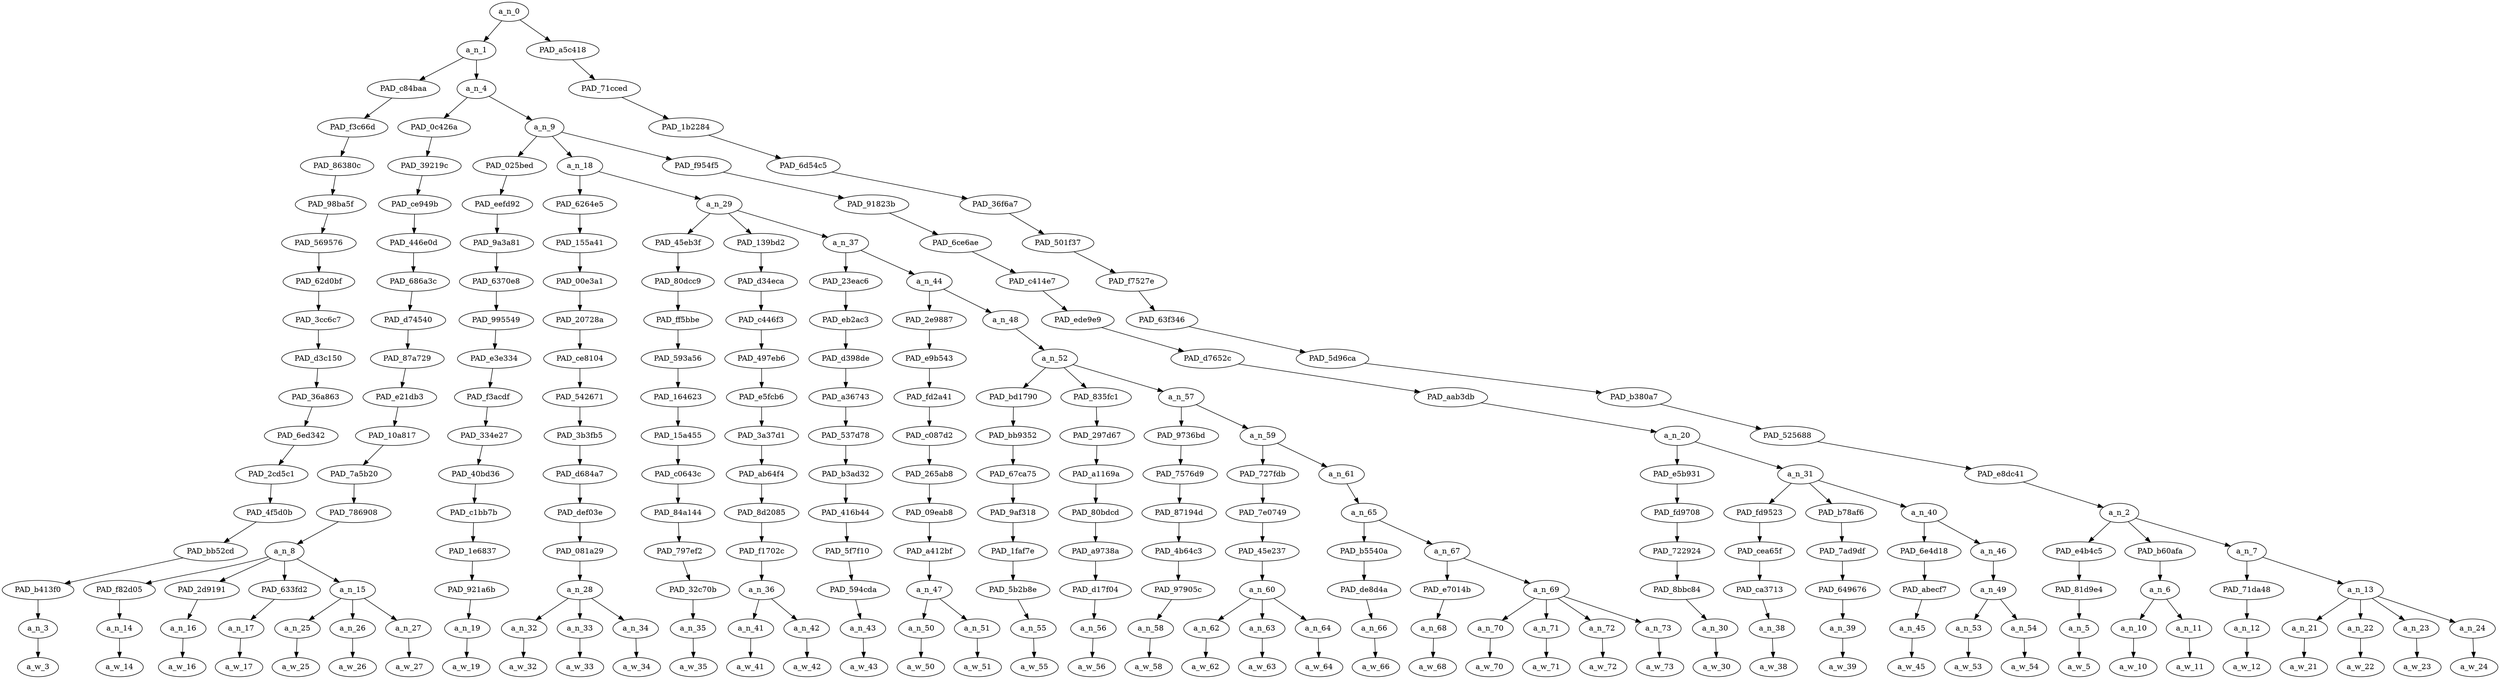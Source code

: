 strict digraph "" {
	a_n_0	[div_dir=1,
		index=0,
		level=17,
		pos="21.765787760416664,17!",
		text_span="[0, 1, 2, 3, 4, 5, 6, 7, 8, 9, 10, 11, 12, 13, 14, 15, 16, 17, 18, 19, 20, 21, 22, 23, 24, 25, 26, 27, 28, 29, 30, 31, 32, 33, 34, \
35, 36, 37, 38, 39, 40, 41, 42]",
		value=0.99999999];
	a_n_1	[div_dir=1,
		index=0,
		level=16,
		pos="6.614908854166667,16!",
		text_span="[0, 1, 2, 3, 4, 5, 6, 7, 8, 9, 10, 11, 12, 13, 14, 15, 16, 17, 18, 19, 20, 21, 22, 23, 24, 25, 26, 27, 28, 29, 30, 31, 32, 33, 34]",
		value=0.76365192];
	a_n_0 -> a_n_1;
	PAD_a5c418	[div_dir=1,
		index=1,
		level=16,
		pos="36.916666666666664,16!",
		text_span="[35, 36, 37, 38, 39, 40, 41, 42]",
		value=0.23630437];
	a_n_0 -> PAD_a5c418;
	PAD_c84baa	[div_dir=-1,
		index=0,
		level=15,
		pos="0.0,15!",
		text_span="[0]",
		value=0.01870967];
	a_n_1 -> PAD_c84baa;
	a_n_4	[div_dir=1,
		index=1,
		level=15,
		pos="13.229817708333334,15!",
		text_span="[1, 2, 3, 4, 5, 6, 7, 8, 9, 10, 11, 12, 13, 14, 15, 16, 17, 18, 19, 20, 21, 22, 23, 24, 25, 26, 27, 28, 29, 30, 31, 32, 33, 34]",
		value=0.74489936];
	a_n_1 -> a_n_4;
	PAD_f3c66d	[div_dir=-1,
		index=0,
		level=14,
		pos="0.0,14!",
		text_span="[0]",
		value=0.01870967];
	PAD_c84baa -> PAD_f3c66d;
	PAD_86380c	[div_dir=-1,
		index=0,
		level=13,
		pos="0.0,13!",
		text_span="[0]",
		value=0.01870967];
	PAD_f3c66d -> PAD_86380c;
	PAD_98ba5f	[div_dir=-1,
		index=0,
		level=12,
		pos="0.0,12!",
		text_span="[0]",
		value=0.01870967];
	PAD_86380c -> PAD_98ba5f;
	PAD_569576	[div_dir=-1,
		index=0,
		level=11,
		pos="0.0,11!",
		text_span="[0]",
		value=0.01870967];
	PAD_98ba5f -> PAD_569576;
	PAD_62d0bf	[div_dir=-1,
		index=0,
		level=10,
		pos="0.0,10!",
		text_span="[0]",
		value=0.01870967];
	PAD_569576 -> PAD_62d0bf;
	PAD_3cc6c7	[div_dir=-1,
		index=0,
		level=9,
		pos="0.0,9!",
		text_span="[0]",
		value=0.01870967];
	PAD_62d0bf -> PAD_3cc6c7;
	PAD_d3c150	[div_dir=-1,
		index=0,
		level=8,
		pos="0.0,8!",
		text_span="[0]",
		value=0.01870967];
	PAD_3cc6c7 -> PAD_d3c150;
	PAD_36a863	[div_dir=-1,
		index=0,
		level=7,
		pos="0.0,7!",
		text_span="[0]",
		value=0.01870967];
	PAD_d3c150 -> PAD_36a863;
	PAD_6ed342	[div_dir=-1,
		index=0,
		level=6,
		pos="0.0,6!",
		text_span="[0]",
		value=0.01870967];
	PAD_36a863 -> PAD_6ed342;
	PAD_2cd5c1	[div_dir=-1,
		index=0,
		level=5,
		pos="0.0,5!",
		text_span="[0]",
		value=0.01870967];
	PAD_6ed342 -> PAD_2cd5c1;
	PAD_4f5d0b	[div_dir=-1,
		index=0,
		level=4,
		pos="0.0,4!",
		text_span="[0]",
		value=0.01870967];
	PAD_2cd5c1 -> PAD_4f5d0b;
	PAD_bb52cd	[div_dir=-1,
		index=0,
		level=3,
		pos="0.0,3!",
		text_span="[0]",
		value=0.01870967];
	PAD_4f5d0b -> PAD_bb52cd;
	PAD_b413f0	[div_dir=-1,
		index=0,
		level=2,
		pos="0.0,2!",
		text_span="[0]",
		value=0.01870967];
	PAD_bb52cd -> PAD_b413f0;
	a_n_3	[div_dir=-1,
		index=0,
		level=1,
		pos="0.0,1!",
		text_span="[0]",
		value=0.01870967];
	PAD_b413f0 -> a_n_3;
	a_w_3	[div_dir=0,
		index=0,
		level=0,
		pos="0,0!",
		text_span="[0]",
		value=at];
	a_n_3 -> a_w_3;
	PAD_0c426a	[div_dir=1,
		index=1,
		level=14,
		pos="3.75,14!",
		text_span="[1, 2, 3, 4, 5, 6]",
		value=0.27453684];
	a_n_4 -> PAD_0c426a;
	a_n_9	[div_dir=1,
		index=2,
		level=14,
		pos="22.709635416666668,14!",
		text_span="[7, 8, 9, 10, 11, 12, 13, 14, 15, 16, 17, 18, 19, 20, 21, 22, 23, 24, 25, 26, 27, 28, 29, 30, 31, 32, 33, 34]",
		value=0.47029994];
	a_n_4 -> a_n_9;
	PAD_39219c	[div_dir=1,
		index=1,
		level=13,
		pos="3.75,13!",
		text_span="[1, 2, 3, 4, 5, 6]",
		value=0.27453684];
	PAD_0c426a -> PAD_39219c;
	PAD_ce949b	[div_dir=1,
		index=1,
		level=12,
		pos="3.75,12!",
		text_span="[1, 2, 3, 4, 5, 6]",
		value=0.27453684];
	PAD_39219c -> PAD_ce949b;
	PAD_446e0d	[div_dir=1,
		index=1,
		level=11,
		pos="3.75,11!",
		text_span="[1, 2, 3, 4, 5, 6]",
		value=0.27453684];
	PAD_ce949b -> PAD_446e0d;
	PAD_686a3c	[div_dir=1,
		index=1,
		level=10,
		pos="3.75,10!",
		text_span="[1, 2, 3, 4, 5, 6]",
		value=0.27453684];
	PAD_446e0d -> PAD_686a3c;
	PAD_d74540	[div_dir=1,
		index=1,
		level=9,
		pos="3.75,9!",
		text_span="[1, 2, 3, 4, 5, 6]",
		value=0.27453684];
	PAD_686a3c -> PAD_d74540;
	PAD_87a729	[div_dir=1,
		index=1,
		level=8,
		pos="3.75,8!",
		text_span="[1, 2, 3, 4, 5, 6]",
		value=0.27453684];
	PAD_d74540 -> PAD_87a729;
	PAD_e21db3	[div_dir=1,
		index=1,
		level=7,
		pos="3.75,7!",
		text_span="[1, 2, 3, 4, 5, 6]",
		value=0.27453684];
	PAD_87a729 -> PAD_e21db3;
	PAD_10a817	[div_dir=1,
		index=1,
		level=6,
		pos="3.75,6!",
		text_span="[1, 2, 3, 4, 5, 6]",
		value=0.27453684];
	PAD_e21db3 -> PAD_10a817;
	PAD_7a5b20	[div_dir=1,
		index=1,
		level=5,
		pos="3.75,5!",
		text_span="[1, 2, 3, 4, 5, 6]",
		value=0.27453684];
	PAD_10a817 -> PAD_7a5b20;
	PAD_786908	[div_dir=1,
		index=1,
		level=4,
		pos="3.75,4!",
		text_span="[1, 2, 3, 4, 5, 6]",
		value=0.27453684];
	PAD_7a5b20 -> PAD_786908;
	a_n_8	[div_dir=1,
		index=1,
		level=3,
		pos="3.75,3!",
		text_span="[1, 2, 3, 4, 5, 6]",
		value=0.27453684];
	PAD_786908 -> a_n_8;
	PAD_f82d05	[div_dir=-1,
		index=1,
		level=2,
		pos="1.0,2!",
		text_span="[1]",
		value=0.01477823];
	a_n_8 -> PAD_f82d05;
	PAD_2d9191	[div_dir=-1,
		index=3,
		level=2,
		pos="5.0,2!",
		text_span="[5]",
		value=0.06583911];
	a_n_8 -> PAD_2d9191;
	PAD_633fd2	[div_dir=1,
		index=4,
		level=2,
		pos="6.0,2!",
		text_span="[6]",
		value=0.02057790];
	a_n_8 -> PAD_633fd2;
	a_n_15	[div_dir=1,
		index=2,
		level=2,
		pos="3.0,2!",
		text_span="[2, 3, 4]",
		value=0.17331948];
	a_n_8 -> a_n_15;
	a_n_14	[div_dir=-1,
		index=1,
		level=1,
		pos="1.0,1!",
		text_span="[1]",
		value=0.01477823];
	PAD_f82d05 -> a_n_14;
	a_w_14	[div_dir=0,
		index=1,
		level=0,
		pos="1,0!",
		text_span="[1]",
		value=the];
	a_n_14 -> a_w_14;
	a_n_16	[div_dir=-1,
		index=5,
		level=1,
		pos="5.0,1!",
		text_span="[5]",
		value=0.06583911];
	PAD_2d9191 -> a_n_16;
	a_w_16	[div_dir=0,
		index=5,
		level=0,
		pos="5,0!",
		text_span="[5]",
		value=ubonn];
	a_n_16 -> a_w_16;
	a_n_17	[div_dir=1,
		index=6,
		level=1,
		pos="6.0,1!",
		text_span="[6]",
		value=0.02057790];
	PAD_633fd2 -> a_n_17;
	a_w_17	[div_dir=0,
		index=6,
		level=0,
		pos="6,0!",
		text_span="[6]",
		value=conference];
	a_n_17 -> a_w_17;
	a_n_25	[div_dir=1,
		index=2,
		level=1,
		pos="2.0,1!",
		text_span="[2]",
		value=0.06790457];
	a_n_15 -> a_n_25;
	a_n_26	[div_dir=1,
		index=3,
		level=1,
		pos="3.0,1!",
		text_span="[3]",
		value=0.03634774];
	a_n_15 -> a_n_26;
	a_n_27	[div_dir=1,
		index=4,
		level=1,
		pos="4.0,1!",
		text_span="[4]",
		value=0.06899984];
	a_n_15 -> a_n_27;
	a_w_25	[div_dir=0,
		index=2,
		level=0,
		pos="2,0!",
		text_span="[2]",
		value=geschlecht];
	a_n_25 -> a_w_25;
	a_w_26	[div_dir=0,
		index=3,
		level=0,
		pos="3,0!",
		text_span="[3]",
		value=macht];
	a_n_26 -> a_w_26;
	a_w_27	[div_dir=0,
		index=4,
		level=0,
		pos="4,0!",
		text_span="[4]",
		value=herrschaft];
	a_n_27 -> a_w_27;
	PAD_025bed	[div_dir=1,
		index=3,
		level=13,
		pos="28.0,13!",
		text_span="[28]",
		value=0.01173945];
	a_n_9 -> PAD_025bed;
	a_n_18	[div_dir=1,
		index=2,
		level=13,
		pos="10.00390625,13!",
		text_span="[7, 8, 9, 10, 11, 12, 13, 14, 15, 16, 17, 18, 19, 20, 21, 22, 23, 24, 25, 26, 27]",
		value=0.35749022];
	a_n_9 -> a_n_18;
	PAD_f954f5	[div_dir=1,
		index=4,
		level=13,
		pos="30.125,13!",
		text_span="[29, 30, 31, 32, 33, 34]",
		value=0.10100965];
	a_n_9 -> PAD_f954f5;
	PAD_eefd92	[div_dir=1,
		index=4,
		level=12,
		pos="28.0,12!",
		text_span="[28]",
		value=0.01173945];
	PAD_025bed -> PAD_eefd92;
	PAD_9a3a81	[div_dir=1,
		index=6,
		level=11,
		pos="28.0,11!",
		text_span="[28]",
		value=0.01173945];
	PAD_eefd92 -> PAD_9a3a81;
	PAD_6370e8	[div_dir=1,
		index=7,
		level=10,
		pos="28.0,10!",
		text_span="[28]",
		value=0.01173945];
	PAD_9a3a81 -> PAD_6370e8;
	PAD_995549	[div_dir=1,
		index=8,
		level=9,
		pos="28.0,9!",
		text_span="[28]",
		value=0.01173945];
	PAD_6370e8 -> PAD_995549;
	PAD_e3e334	[div_dir=1,
		index=8,
		level=8,
		pos="28.0,8!",
		text_span="[28]",
		value=0.01173945];
	PAD_995549 -> PAD_e3e334;
	PAD_f3acdf	[div_dir=1,
		index=10,
		level=7,
		pos="28.0,7!",
		text_span="[28]",
		value=0.01173945];
	PAD_e3e334 -> PAD_f3acdf;
	PAD_334e27	[div_dir=1,
		index=11,
		level=6,
		pos="28.0,6!",
		text_span="[28]",
		value=0.01173945];
	PAD_f3acdf -> PAD_334e27;
	PAD_40bd36	[div_dir=1,
		index=12,
		level=5,
		pos="28.0,5!",
		text_span="[28]",
		value=0.01173945];
	PAD_334e27 -> PAD_40bd36;
	PAD_c1bb7b	[div_dir=1,
		index=12,
		level=4,
		pos="28.0,4!",
		text_span="[28]",
		value=0.01173945];
	PAD_40bd36 -> PAD_c1bb7b;
	PAD_1e6837	[div_dir=1,
		index=13,
		level=3,
		pos="28.0,3!",
		text_span="[28]",
		value=0.01173945];
	PAD_c1bb7b -> PAD_1e6837;
	PAD_921a6b	[div_dir=1,
		index=17,
		level=2,
		pos="28.0,2!",
		text_span="[28]",
		value=0.01173945];
	PAD_1e6837 -> PAD_921a6b;
	a_n_19	[div_dir=1,
		index=28,
		level=1,
		pos="28.0,1!",
		text_span="[28]",
		value=0.01173945];
	PAD_921a6b -> a_n_19;
	a_w_19	[div_dir=0,
		index=28,
		level=0,
		pos="28,0!",
		text_span="[28]",
		value=and];
	a_n_19 -> a_w_19;
	PAD_6264e5	[div_dir=1,
		index=2,
		level=12,
		pos="8.0,12!",
		text_span="[7, 8, 9]",
		value=0.06698711];
	a_n_18 -> PAD_6264e5;
	a_n_29	[div_dir=1,
		index=3,
		level=12,
		pos="12.0078125,12!",
		text_span="[10, 11, 12, 13, 14, 15, 16, 17, 18, 19, 20, 21, 22, 23, 24, 25, 26, 27]",
		value=0.29046990];
	a_n_18 -> a_n_29;
	PAD_155a41	[div_dir=1,
		index=2,
		level=11,
		pos="8.0,11!",
		text_span="[7, 8, 9]",
		value=0.06698711];
	PAD_6264e5 -> PAD_155a41;
	PAD_00e3a1	[div_dir=1,
		index=2,
		level=10,
		pos="8.0,10!",
		text_span="[7, 8, 9]",
		value=0.06698711];
	PAD_155a41 -> PAD_00e3a1;
	PAD_20728a	[div_dir=1,
		index=2,
		level=9,
		pos="8.0,9!",
		text_span="[7, 8, 9]",
		value=0.06698711];
	PAD_00e3a1 -> PAD_20728a;
	PAD_ce8104	[div_dir=1,
		index=2,
		level=8,
		pos="8.0,8!",
		text_span="[7, 8, 9]",
		value=0.06698711];
	PAD_20728a -> PAD_ce8104;
	PAD_542671	[div_dir=1,
		index=2,
		level=7,
		pos="8.0,7!",
		text_span="[7, 8, 9]",
		value=0.06698711];
	PAD_ce8104 -> PAD_542671;
	PAD_3b3fb5	[div_dir=1,
		index=2,
		level=6,
		pos="8.0,6!",
		text_span="[7, 8, 9]",
		value=0.06698711];
	PAD_542671 -> PAD_3b3fb5;
	PAD_d684a7	[div_dir=1,
		index=2,
		level=5,
		pos="8.0,5!",
		text_span="[7, 8, 9]",
		value=0.06698711];
	PAD_3b3fb5 -> PAD_d684a7;
	PAD_def03e	[div_dir=1,
		index=2,
		level=4,
		pos="8.0,4!",
		text_span="[7, 8, 9]",
		value=0.06698711];
	PAD_d684a7 -> PAD_def03e;
	PAD_081a29	[div_dir=1,
		index=2,
		level=3,
		pos="8.0,3!",
		text_span="[7, 8, 9]",
		value=0.06698711];
	PAD_def03e -> PAD_081a29;
	a_n_28	[div_dir=1,
		index=5,
		level=2,
		pos="8.0,2!",
		text_span="[7, 8, 9]",
		value=0.06698711];
	PAD_081a29 -> a_n_28;
	a_n_32	[div_dir=-1,
		index=7,
		level=1,
		pos="7.0,1!",
		text_span="[7]",
		value=0.01722317];
	a_n_28 -> a_n_32;
	a_n_33	[div_dir=1,
		index=8,
		level=1,
		pos="8.0,1!",
		text_span="[8]",
		value=0.01355174];
	a_n_28 -> a_n_33;
	a_n_34	[div_dir=1,
		index=9,
		level=1,
		pos="9.0,1!",
		text_span="[9]",
		value=0.03617126];
	a_n_28 -> a_n_34;
	a_w_32	[div_dir=0,
		index=7,
		level=0,
		pos="7,0!",
		text_span="[7]",
		value=prof];
	a_n_32 -> a_w_32;
	a_w_33	[div_dir=0,
		index=8,
		level=0,
		pos="8,0!",
		text_span="[8]",
		value=anne];
	a_n_33 -> a_w_33;
	a_w_34	[div_dir=0,
		index=9,
		level=0,
		pos="9,0!",
		text_span="[9]",
		value=foerster];
	a_n_34 -> a_w_34;
	PAD_45eb3f	[div_dir=1,
		index=3,
		level=11,
		pos="10.0,11!",
		text_span="[10]",
		value=0.01200178];
	a_n_29 -> PAD_45eb3f;
	PAD_139bd2	[div_dir=-1,
		index=4,
		level=11,
		pos="11.5,11!",
		text_span="[11, 12]",
		value=0.02649724];
	a_n_29 -> PAD_139bd2;
	a_n_37	[div_dir=1,
		index=5,
		level=11,
		pos="14.5234375,11!",
		text_span="[13, 14, 15, 16, 17, 18, 19, 20, 21, 22, 23, 24, 25, 26, 27]",
		value=0.25195551];
	a_n_29 -> a_n_37;
	PAD_80dcc9	[div_dir=1,
		index=3,
		level=10,
		pos="10.0,10!",
		text_span="[10]",
		value=0.01200178];
	PAD_45eb3f -> PAD_80dcc9;
	PAD_ff5bbe	[div_dir=1,
		index=3,
		level=9,
		pos="10.0,9!",
		text_span="[10]",
		value=0.01200178];
	PAD_80dcc9 -> PAD_ff5bbe;
	PAD_593a56	[div_dir=1,
		index=3,
		level=8,
		pos="10.0,8!",
		text_span="[10]",
		value=0.01200178];
	PAD_ff5bbe -> PAD_593a56;
	PAD_164623	[div_dir=1,
		index=3,
		level=7,
		pos="10.0,7!",
		text_span="[10]",
		value=0.01200178];
	PAD_593a56 -> PAD_164623;
	PAD_15a455	[div_dir=1,
		index=3,
		level=6,
		pos="10.0,6!",
		text_span="[10]",
		value=0.01200178];
	PAD_164623 -> PAD_15a455;
	PAD_c0643c	[div_dir=1,
		index=3,
		level=5,
		pos="10.0,5!",
		text_span="[10]",
		value=0.01200178];
	PAD_15a455 -> PAD_c0643c;
	PAD_84a144	[div_dir=1,
		index=3,
		level=4,
		pos="10.0,4!",
		text_span="[10]",
		value=0.01200178];
	PAD_c0643c -> PAD_84a144;
	PAD_797ef2	[div_dir=1,
		index=3,
		level=3,
		pos="10.0,3!",
		text_span="[10]",
		value=0.01200178];
	PAD_84a144 -> PAD_797ef2;
	PAD_32c70b	[div_dir=1,
		index=6,
		level=2,
		pos="10.0,2!",
		text_span="[10]",
		value=0.01200178];
	PAD_797ef2 -> PAD_32c70b;
	a_n_35	[div_dir=1,
		index=10,
		level=1,
		pos="10.0,1!",
		text_span="[10]",
		value=0.01200178];
	PAD_32c70b -> a_n_35;
	a_w_35	[div_dir=0,
		index=10,
		level=0,
		pos="10,0!",
		text_span="[10]",
		value=gave];
	a_n_35 -> a_w_35;
	PAD_d34eca	[div_dir=-1,
		index=4,
		level=10,
		pos="11.5,10!",
		text_span="[11, 12]",
		value=0.02649724];
	PAD_139bd2 -> PAD_d34eca;
	PAD_c446f3	[div_dir=-1,
		index=4,
		level=9,
		pos="11.5,9!",
		text_span="[11, 12]",
		value=0.02649724];
	PAD_d34eca -> PAD_c446f3;
	PAD_497eb6	[div_dir=-1,
		index=4,
		level=8,
		pos="11.5,8!",
		text_span="[11, 12]",
		value=0.02649724];
	PAD_c446f3 -> PAD_497eb6;
	PAD_e5fcb6	[div_dir=-1,
		index=4,
		level=7,
		pos="11.5,7!",
		text_span="[11, 12]",
		value=0.02649724];
	PAD_497eb6 -> PAD_e5fcb6;
	PAD_3a37d1	[div_dir=-1,
		index=4,
		level=6,
		pos="11.5,6!",
		text_span="[11, 12]",
		value=0.02649724];
	PAD_e5fcb6 -> PAD_3a37d1;
	PAD_ab64f4	[div_dir=-1,
		index=4,
		level=5,
		pos="11.5,5!",
		text_span="[11, 12]",
		value=0.02649724];
	PAD_3a37d1 -> PAD_ab64f4;
	PAD_8d2085	[div_dir=-1,
		index=4,
		level=4,
		pos="11.5,4!",
		text_span="[11, 12]",
		value=0.02649724];
	PAD_ab64f4 -> PAD_8d2085;
	PAD_f1702c	[div_dir=-1,
		index=4,
		level=3,
		pos="11.5,3!",
		text_span="[11, 12]",
		value=0.02649724];
	PAD_8d2085 -> PAD_f1702c;
	a_n_36	[div_dir=-1,
		index=7,
		level=2,
		pos="11.5,2!",
		text_span="[11, 12]",
		value=0.02649724];
	PAD_f1702c -> a_n_36;
	a_n_41	[div_dir=-1,
		index=11,
		level=1,
		pos="11.0,1!",
		text_span="[11]",
		value=0.01096073];
	a_n_36 -> a_n_41;
	a_n_42	[div_dir=-1,
		index=12,
		level=1,
		pos="12.0,1!",
		text_span="[12]",
		value=0.01548767];
	a_n_36 -> a_n_42;
	a_w_41	[div_dir=0,
		index=11,
		level=0,
		pos="11,0!",
		text_span="[11]",
		value=a];
	a_n_41 -> a_w_41;
	a_w_42	[div_dir=0,
		index=12,
		level=0,
		pos="12,0!",
		text_span="[12]",
		value=paper];
	a_n_42 -> a_w_42;
	PAD_23eac6	[div_dir=-1,
		index=5,
		level=10,
		pos="13.0,10!",
		text_span="[13]",
		value=0.01735624];
	a_n_37 -> PAD_23eac6;
	a_n_44	[div_dir=1,
		index=6,
		level=10,
		pos="16.046875,10!",
		text_span="[14, 15, 16, 17, 18, 19, 20, 21, 22, 23, 24, 25, 26, 27]",
		value=0.23457969];
	a_n_37 -> a_n_44;
	PAD_eb2ac3	[div_dir=-1,
		index=5,
		level=9,
		pos="13.0,9!",
		text_span="[13]",
		value=0.01735624];
	PAD_23eac6 -> PAD_eb2ac3;
	PAD_d398de	[div_dir=-1,
		index=5,
		level=8,
		pos="13.0,8!",
		text_span="[13]",
		value=0.01735624];
	PAD_eb2ac3 -> PAD_d398de;
	PAD_a36743	[div_dir=-1,
		index=5,
		level=7,
		pos="13.0,7!",
		text_span="[13]",
		value=0.01735624];
	PAD_d398de -> PAD_a36743;
	PAD_537d78	[div_dir=-1,
		index=5,
		level=6,
		pos="13.0,6!",
		text_span="[13]",
		value=0.01735624];
	PAD_a36743 -> PAD_537d78;
	PAD_b3ad32	[div_dir=-1,
		index=5,
		level=5,
		pos="13.0,5!",
		text_span="[13]",
		value=0.01735624];
	PAD_537d78 -> PAD_b3ad32;
	PAD_416b44	[div_dir=-1,
		index=5,
		level=4,
		pos="13.0,4!",
		text_span="[13]",
		value=0.01735624];
	PAD_b3ad32 -> PAD_416b44;
	PAD_5f7f10	[div_dir=-1,
		index=5,
		level=3,
		pos="13.0,3!",
		text_span="[13]",
		value=0.01735624];
	PAD_416b44 -> PAD_5f7f10;
	PAD_594cda	[div_dir=-1,
		index=8,
		level=2,
		pos="13.0,2!",
		text_span="[13]",
		value=0.01735624];
	PAD_5f7f10 -> PAD_594cda;
	a_n_43	[div_dir=-1,
		index=13,
		level=1,
		pos="13.0,1!",
		text_span="[13]",
		value=0.01735624];
	PAD_594cda -> a_n_43;
	a_w_43	[div_dir=0,
		index=13,
		level=0,
		pos="13,0!",
		text_span="[13]",
		value=on];
	a_n_43 -> a_w_43;
	PAD_2e9887	[div_dir=1,
		index=6,
		level=9,
		pos="14.5,9!",
		text_span="[14, 15]",
		value=0.06044010];
	a_n_44 -> PAD_2e9887;
	a_n_48	[div_dir=1,
		index=7,
		level=9,
		pos="17.59375,9!",
		text_span="[16, 17, 18, 19, 20, 21, 22, 23, 24, 25, 26, 27]",
		value=0.17407279];
	a_n_44 -> a_n_48;
	PAD_e9b543	[div_dir=1,
		index=6,
		level=8,
		pos="14.5,8!",
		text_span="[14, 15]",
		value=0.06044010];
	PAD_2e9887 -> PAD_e9b543;
	PAD_fd2a41	[div_dir=1,
		index=6,
		level=7,
		pos="14.5,7!",
		text_span="[14, 15]",
		value=0.06044010];
	PAD_e9b543 -> PAD_fd2a41;
	PAD_c087d2	[div_dir=1,
		index=6,
		level=6,
		pos="14.5,6!",
		text_span="[14, 15]",
		value=0.06044010];
	PAD_fd2a41 -> PAD_c087d2;
	PAD_265ab8	[div_dir=1,
		index=6,
		level=5,
		pos="14.5,5!",
		text_span="[14, 15]",
		value=0.06044010];
	PAD_c087d2 -> PAD_265ab8;
	PAD_09eab8	[div_dir=1,
		index=6,
		level=4,
		pos="14.5,4!",
		text_span="[14, 15]",
		value=0.06044010];
	PAD_265ab8 -> PAD_09eab8;
	PAD_a412bf	[div_dir=1,
		index=6,
		level=3,
		pos="14.5,3!",
		text_span="[14, 15]",
		value=0.06044010];
	PAD_09eab8 -> PAD_a412bf;
	a_n_47	[div_dir=1,
		index=9,
		level=2,
		pos="14.5,2!",
		text_span="[14, 15]",
		value=0.06044010];
	PAD_a412bf -> a_n_47;
	a_n_50	[div_dir=1,
		index=14,
		level=1,
		pos="14.0,1!",
		text_span="[14]",
		value=0.02772444];
	a_n_47 -> a_n_50;
	a_n_51	[div_dir=1,
		index=15,
		level=1,
		pos="15.0,1!",
		text_span="[15]",
		value=0.03258771];
	a_n_47 -> a_n_51;
	a_w_50	[div_dir=0,
		index=14,
		level=0,
		pos="14,0!",
		text_span="[14]",
		value=ruling];
	a_n_50 -> a_w_50;
	a_w_51	[div_dir=0,
		index=15,
		level=0,
		pos="15,0!",
		text_span="[15]",
		value=women];
	a_n_51 -> a_w_51;
	a_n_52	[div_dir=1,
		index=7,
		level=8,
		pos="17.59375,8!",
		text_span="[16, 17, 18, 19, 20, 21, 22, 23, 24, 25, 26, 27]",
		value=0.17405287];
	a_n_48 -> a_n_52;
	PAD_bd1790	[div_dir=1,
		index=7,
		level=7,
		pos="16.0,7!",
		text_span="[16]",
		value=0.01374679];
	a_n_52 -> PAD_bd1790;
	PAD_835fc1	[div_dir=-1,
		index=8,
		level=7,
		pos="17.0,7!",
		text_span="[17]",
		value=0.01078851];
	a_n_52 -> PAD_835fc1;
	a_n_57	[div_dir=1,
		index=9,
		level=7,
		pos="19.78125,7!",
		text_span="[18, 19, 20, 21, 22, 23, 24, 25, 26, 27]",
		value=0.14949764];
	a_n_52 -> a_n_57;
	PAD_bb9352	[div_dir=1,
		index=7,
		level=6,
		pos="16.0,6!",
		text_span="[16]",
		value=0.01374679];
	PAD_bd1790 -> PAD_bb9352;
	PAD_67ca75	[div_dir=1,
		index=7,
		level=5,
		pos="16.0,5!",
		text_span="[16]",
		value=0.01374679];
	PAD_bb9352 -> PAD_67ca75;
	PAD_9af318	[div_dir=1,
		index=7,
		level=4,
		pos="16.0,4!",
		text_span="[16]",
		value=0.01374679];
	PAD_67ca75 -> PAD_9af318;
	PAD_1faf7e	[div_dir=1,
		index=7,
		level=3,
		pos="16.0,3!",
		text_span="[16]",
		value=0.01374679];
	PAD_9af318 -> PAD_1faf7e;
	PAD_5b2b8e	[div_dir=1,
		index=10,
		level=2,
		pos="16.0,2!",
		text_span="[16]",
		value=0.01374679];
	PAD_1faf7e -> PAD_5b2b8e;
	a_n_55	[div_dir=1,
		index=16,
		level=1,
		pos="16.0,1!",
		text_span="[16]",
		value=0.01374679];
	PAD_5b2b8e -> a_n_55;
	a_w_55	[div_dir=0,
		index=16,
		level=0,
		pos="16,0!",
		text_span="[16]",
		value=she];
	a_n_55 -> a_w_55;
	PAD_297d67	[div_dir=-1,
		index=8,
		level=6,
		pos="17.0,6!",
		text_span="[17]",
		value=0.01078851];
	PAD_835fc1 -> PAD_297d67;
	PAD_a1169a	[div_dir=-1,
		index=8,
		level=5,
		pos="17.0,5!",
		text_span="[17]",
		value=0.01078851];
	PAD_297d67 -> PAD_a1169a;
	PAD_80bdcd	[div_dir=-1,
		index=8,
		level=4,
		pos="17.0,4!",
		text_span="[17]",
		value=0.01078851];
	PAD_a1169a -> PAD_80bdcd;
	PAD_a9738a	[div_dir=-1,
		index=8,
		level=3,
		pos="17.0,3!",
		text_span="[17]",
		value=0.01078851];
	PAD_80bdcd -> PAD_a9738a;
	PAD_d17f04	[div_dir=-1,
		index=11,
		level=2,
		pos="17.0,2!",
		text_span="[17]",
		value=0.01078851];
	PAD_a9738a -> PAD_d17f04;
	a_n_56	[div_dir=-1,
		index=17,
		level=1,
		pos="17.0,1!",
		text_span="[17]",
		value=0.01078851];
	PAD_d17f04 -> a_n_56;
	a_w_56	[div_dir=0,
		index=17,
		level=0,
		pos="17,0!",
		text_span="[17]",
		value=just];
	a_n_56 -> a_w_56;
	PAD_9736bd	[div_dir=1,
		index=9,
		level=6,
		pos="18.0,6!",
		text_span="[18]",
		value=0.01030429];
	a_n_57 -> PAD_9736bd;
	a_n_59	[div_dir=1,
		index=10,
		level=6,
		pos="21.5625,6!",
		text_span="[19, 20, 21, 22, 23, 24, 25, 26, 27]",
		value=0.13917402];
	a_n_57 -> a_n_59;
	PAD_7576d9	[div_dir=1,
		index=9,
		level=5,
		pos="18.0,5!",
		text_span="[18]",
		value=0.01030429];
	PAD_9736bd -> PAD_7576d9;
	PAD_87194d	[div_dir=1,
		index=9,
		level=4,
		pos="18.0,4!",
		text_span="[18]",
		value=0.01030429];
	PAD_7576d9 -> PAD_87194d;
	PAD_4b64c3	[div_dir=1,
		index=9,
		level=3,
		pos="18.0,3!",
		text_span="[18]",
		value=0.01030429];
	PAD_87194d -> PAD_4b64c3;
	PAD_97905c	[div_dir=1,
		index=12,
		level=2,
		pos="18.0,2!",
		text_span="[18]",
		value=0.01030429];
	PAD_4b64c3 -> PAD_97905c;
	a_n_58	[div_dir=1,
		index=18,
		level=1,
		pos="18.0,1!",
		text_span="[18]",
		value=0.01030429];
	PAD_97905c -> a_n_58;
	a_w_58	[div_dir=0,
		index=18,
		level=0,
		pos="18,0!",
		text_span="[18]",
		value=made];
	a_n_58 -> a_w_58;
	PAD_727fdb	[div_dir=-1,
		index=10,
		level=5,
		pos="20.0,5!",
		text_span="[19, 20, 21]",
		value=0.03483602];
	a_n_59 -> PAD_727fdb;
	a_n_61	[div_dir=1,
		index=11,
		level=5,
		pos="23.125,5!",
		text_span="[22, 23, 24, 25, 26, 27]",
		value=0.10432910];
	a_n_59 -> a_n_61;
	PAD_7e0749	[div_dir=-1,
		index=10,
		level=4,
		pos="20.0,4!",
		text_span="[19, 20, 21]",
		value=0.03483602];
	PAD_727fdb -> PAD_7e0749;
	PAD_45e237	[div_dir=-1,
		index=10,
		level=3,
		pos="20.0,3!",
		text_span="[19, 20, 21]",
		value=0.03483602];
	PAD_7e0749 -> PAD_45e237;
	a_n_60	[div_dir=-1,
		index=13,
		level=2,
		pos="20.0,2!",
		text_span="[19, 20, 21]",
		value=0.03483602];
	PAD_45e237 -> a_n_60;
	a_n_62	[div_dir=-1,
		index=19,
		level=1,
		pos="19.0,1!",
		text_span="[19]",
		value=0.00917422];
	a_n_60 -> a_n_62;
	a_n_63	[div_dir=1,
		index=20,
		level=1,
		pos="20.0,1!",
		text_span="[20]",
		value=0.01257105];
	a_n_60 -> a_n_63;
	a_n_64	[div_dir=-1,
		index=21,
		level=1,
		pos="21.0,1!",
		text_span="[21]",
		value=0.01306762];
	a_n_60 -> a_n_64;
	a_w_62	[div_dir=0,
		index=19,
		level=0,
		pos="19,0!",
		text_span="[19]",
		value=a1];
	a_n_62 -> a_w_62;
	a_w_63	[div_dir=0,
		index=20,
		level=0,
		pos="20,0!",
		text_span="[20]",
		value=remarkable];
	a_n_63 -> a_w_63;
	a_w_64	[div_dir=0,
		index=21,
		level=0,
		pos="21,0!",
		text_span="[21]",
		value=point];
	a_n_64 -> a_w_64;
	a_n_65	[div_dir=1,
		index=11,
		level=4,
		pos="23.125,4!",
		text_span="[22, 23, 24, 25, 26, 27]",
		value=0.10430224];
	a_n_61 -> a_n_65;
	PAD_b5540a	[div_dir=-1,
		index=11,
		level=3,
		pos="22.0,3!",
		text_span="[22]",
		value=0.01138494];
	a_n_65 -> PAD_b5540a;
	a_n_67	[div_dir=1,
		index=12,
		level=3,
		pos="24.25,3!",
		text_span="[23, 24, 25, 26, 27]",
		value=0.09289044];
	a_n_65 -> a_n_67;
	PAD_de8d4a	[div_dir=-1,
		index=14,
		level=2,
		pos="22.0,2!",
		text_span="[22]",
		value=0.01138494];
	PAD_b5540a -> PAD_de8d4a;
	a_n_66	[div_dir=-1,
		index=22,
		level=1,
		pos="22.0,1!",
		text_span="[22]",
		value=0.01138494];
	PAD_de8d4a -> a_n_66;
	a_w_66	[div_dir=0,
		index=22,
		level=0,
		pos="22,0!",
		text_span="[22]",
		value=there];
	a_n_66 -> a_w_66;
	PAD_e7014b	[div_dir=-1,
		index=15,
		level=2,
		pos="23.0,2!",
		text_span="[23]",
		value=0.01190187];
	a_n_67 -> PAD_e7014b;
	a_n_69	[div_dir=1,
		index=16,
		level=2,
		pos="25.5,2!",
		text_span="[24, 25, 26, 27]",
		value=0.08094805];
	a_n_67 -> a_n_69;
	a_n_68	[div_dir=-1,
		index=23,
		level=1,
		pos="23.0,1!",
		text_span="[23]",
		value=0.01190187];
	PAD_e7014b -> a_n_68;
	a_w_68	[div_dir=0,
		index=23,
		level=0,
		pos="23,0!",
		text_span="[23]",
		value=are];
	a_n_68 -> a_w_68;
	a_n_70	[div_dir=-1,
		index=24,
		level=1,
		pos="24.0,1!",
		text_span="[24]",
		value=0.01333069];
	a_n_69 -> a_n_70;
	a_n_71	[div_dir=1,
		index=25,
		level=1,
		pos="25.0,1!",
		text_span="[25]",
		value=0.01640177];
	a_n_69 -> a_n_71;
	a_n_72	[div_dir=1,
		index=26,
		level=1,
		pos="26.0,1!",
		text_span="[26]",
		value=0.02740276];
	a_n_69 -> a_n_72;
	a_n_73	[div_dir=1,
		index=27,
		level=1,
		pos="27.0,1!",
		text_span="[27]",
		value=0.02374270];
	a_n_69 -> a_n_73;
	a_w_70	[div_dir=0,
		index=24,
		level=0,
		pos="24,0!",
		text_span="[24]",
		value=few];
	a_n_70 -> a_w_70;
	a_w_71	[div_dir=0,
		index=25,
		level=0,
		pos="25,0!",
		text_span="[25]",
		value=single];
	a_n_71 -> a_w_71;
	a_w_72	[div_dir=0,
		index=26,
		level=0,
		pos="26,0!",
		text_span="[26]",
		value=male];
	a_n_72 -> a_w_72;
	a_w_73	[div_dir=0,
		index=27,
		level=0,
		pos="27,0!",
		text_span="[27]",
		value=rulers];
	a_n_73 -> a_w_73;
	PAD_91823b	[div_dir=1,
		index=5,
		level=12,
		pos="30.125,12!",
		text_span="[29, 30, 31, 32, 33, 34]",
		value=0.10100965];
	PAD_f954f5 -> PAD_91823b;
	PAD_6ce6ae	[div_dir=1,
		index=7,
		level=11,
		pos="30.125,11!",
		text_span="[29, 30, 31, 32, 33, 34]",
		value=0.10100965];
	PAD_91823b -> PAD_6ce6ae;
	PAD_c414e7	[div_dir=1,
		index=8,
		level=10,
		pos="30.125,10!",
		text_span="[29, 30, 31, 32, 33, 34]",
		value=0.10100965];
	PAD_6ce6ae -> PAD_c414e7;
	PAD_ede9e9	[div_dir=1,
		index=9,
		level=9,
		pos="30.125,9!",
		text_span="[29, 30, 31, 32, 33, 34]",
		value=0.10100965];
	PAD_c414e7 -> PAD_ede9e9;
	PAD_d7652c	[div_dir=1,
		index=9,
		level=8,
		pos="30.125,8!",
		text_span="[29, 30, 31, 32, 33, 34]",
		value=0.10100965];
	PAD_ede9e9 -> PAD_d7652c;
	PAD_aab3db	[div_dir=1,
		index=11,
		level=7,
		pos="30.125,7!",
		text_span="[29, 30, 31, 32, 33, 34]",
		value=0.10100965];
	PAD_d7652c -> PAD_aab3db;
	a_n_20	[div_dir=1,
		index=12,
		level=6,
		pos="30.125,6!",
		text_span="[29, 30, 31, 32, 33, 34]",
		value=0.10100965];
	PAD_aab3db -> a_n_20;
	PAD_e5b931	[div_dir=-1,
		index=13,
		level=5,
		pos="29.0,5!",
		text_span="[29]",
		value=0.01160923];
	a_n_20 -> PAD_e5b931;
	a_n_31	[div_dir=1,
		index=14,
		level=5,
		pos="31.25,5!",
		text_span="[30, 31, 32, 33, 34]",
		value=0.08934362];
	a_n_20 -> a_n_31;
	PAD_fd9708	[div_dir=-1,
		index=13,
		level=4,
		pos="29.0,4!",
		text_span="[29]",
		value=0.01160923];
	PAD_e5b931 -> PAD_fd9708;
	PAD_722924	[div_dir=-1,
		index=14,
		level=3,
		pos="29.0,3!",
		text_span="[29]",
		value=0.01160923];
	PAD_fd9708 -> PAD_722924;
	PAD_8bbc84	[div_dir=-1,
		index=18,
		level=2,
		pos="29.0,2!",
		text_span="[29]",
		value=0.01160923];
	PAD_722924 -> PAD_8bbc84;
	a_n_30	[div_dir=-1,
		index=29,
		level=1,
		pos="29.0,1!",
		text_span="[29]",
		value=0.01160923];
	PAD_8bbc84 -> a_n_30;
	a_w_30	[div_dir=0,
		index=29,
		level=0,
		pos="29,0!",
		text_span="[29]",
		value=they];
	a_n_30 -> a_w_30;
	PAD_fd9523	[div_dir=-1,
		index=14,
		level=4,
		pos="30.0,4!",
		text_span="[30]",
		value=0.01359507];
	a_n_31 -> PAD_fd9523;
	PAD_b78af6	[div_dir=1,
		index=15,
		level=4,
		pos="31.0,4!",
		text_span="[31]",
		value=0.01178424];
	a_n_31 -> PAD_b78af6;
	a_n_40	[div_dir=1,
		index=16,
		level=4,
		pos="32.75,4!",
		text_span="[32, 33, 34]",
		value=0.06389584];
	a_n_31 -> a_n_40;
	PAD_cea65f	[div_dir=-1,
		index=15,
		level=3,
		pos="30.0,3!",
		text_span="[30]",
		value=0.01359507];
	PAD_fd9523 -> PAD_cea65f;
	PAD_ca3713	[div_dir=-1,
		index=19,
		level=2,
		pos="30.0,2!",
		text_span="[30]",
		value=0.01359507];
	PAD_cea65f -> PAD_ca3713;
	a_n_38	[div_dir=-1,
		index=30,
		level=1,
		pos="30.0,1!",
		text_span="[30]",
		value=0.01359507];
	PAD_ca3713 -> a_n_38;
	a_w_38	[div_dir=0,
		index=30,
		level=0,
		pos="30,0!",
		text_span="[30]",
		value=are1];
	a_n_38 -> a_w_38;
	PAD_7ad9df	[div_dir=1,
		index=16,
		level=3,
		pos="31.0,3!",
		text_span="[31]",
		value=0.01178424];
	PAD_b78af6 -> PAD_7ad9df;
	PAD_649676	[div_dir=1,
		index=20,
		level=2,
		pos="31.0,2!",
		text_span="[31]",
		value=0.01178424];
	PAD_7ad9df -> PAD_649676;
	a_n_39	[div_dir=1,
		index=31,
		level=1,
		pos="31.0,1!",
		text_span="[31]",
		value=0.01178424];
	PAD_649676 -> a_n_39;
	a_w_39	[div_dir=0,
		index=31,
		level=0,
		pos="31,0!",
		text_span="[31]",
		value=often];
	a_n_39 -> a_w_39;
	PAD_6e4d18	[div_dir=-1,
		index=17,
		level=3,
		pos="32.0,3!",
		text_span="[32]",
		value=0.01837514];
	a_n_40 -> PAD_6e4d18;
	a_n_46	[div_dir=1,
		index=18,
		level=3,
		pos="33.5,3!",
		text_span="[33, 34]",
		value=0.04546327];
	a_n_40 -> a_n_46;
	PAD_abecf7	[div_dir=-1,
		index=21,
		level=2,
		pos="32.0,2!",
		text_span="[32]",
		value=0.01837514];
	PAD_6e4d18 -> PAD_abecf7;
	a_n_45	[div_dir=-1,
		index=32,
		level=1,
		pos="32.0,1!",
		text_span="[32]",
		value=0.01837514];
	PAD_abecf7 -> a_n_45;
	a_w_45	[div_dir=0,
		index=32,
		level=0,
		pos="32,0!",
		text_span="[32]",
		value=criticized];
	a_n_45 -> a_w_45;
	a_n_49	[div_dir=1,
		index=22,
		level=2,
		pos="33.5,2!",
		text_span="[33, 34]",
		value=0.04534801];
	a_n_46 -> a_n_49;
	a_n_53	[div_dir=1,
		index=33,
		level=1,
		pos="33.0,1!",
		text_span="[33]",
		value=0.02013337];
	a_n_49 -> a_n_53;
	a_n_54	[div_dir=1,
		index=34,
		level=1,
		pos="34.0,1!",
		text_span="[34]",
		value=0.02509939];
	a_n_49 -> a_n_54;
	a_w_53	[div_dir=0,
		index=33,
		level=0,
		pos="33,0!",
		text_span="[33]",
		value=william];
	a_n_53 -> a_w_53;
	a_w_54	[div_dir=0,
		index=34,
		level=0,
		pos="34,0!",
		text_span="[34]",
		value=rufus];
	a_n_54 -> a_w_54;
	PAD_71cced	[div_dir=1,
		index=2,
		level=15,
		pos="36.916666666666664,15!",
		text_span="[35, 36, 37, 38, 39, 40, 41, 42]",
		value=0.23630437];
	PAD_a5c418 -> PAD_71cced;
	PAD_1b2284	[div_dir=1,
		index=3,
		level=14,
		pos="36.916666666666664,14!",
		text_span="[35, 36, 37, 38, 39, 40, 41, 42]",
		value=0.23630437];
	PAD_71cced -> PAD_1b2284;
	PAD_6d54c5	[div_dir=1,
		index=5,
		level=13,
		pos="36.916666666666664,13!",
		text_span="[35, 36, 37, 38, 39, 40, 41, 42]",
		value=0.23630437];
	PAD_1b2284 -> PAD_6d54c5;
	PAD_36f6a7	[div_dir=1,
		index=6,
		level=12,
		pos="36.916666666666664,12!",
		text_span="[35, 36, 37, 38, 39, 40, 41, 42]",
		value=0.23630437];
	PAD_6d54c5 -> PAD_36f6a7;
	PAD_501f37	[div_dir=1,
		index=8,
		level=11,
		pos="36.916666666666664,11!",
		text_span="[35, 36, 37, 38, 39, 40, 41, 42]",
		value=0.23630437];
	PAD_36f6a7 -> PAD_501f37;
	PAD_f7527e	[div_dir=1,
		index=9,
		level=10,
		pos="36.916666666666664,10!",
		text_span="[35, 36, 37, 38, 39, 40, 41, 42]",
		value=0.23630437];
	PAD_501f37 -> PAD_f7527e;
	PAD_63f346	[div_dir=1,
		index=10,
		level=9,
		pos="36.916666666666664,9!",
		text_span="[35, 36, 37, 38, 39, 40, 41, 42]",
		value=0.23630437];
	PAD_f7527e -> PAD_63f346;
	PAD_5d96ca	[div_dir=1,
		index=10,
		level=8,
		pos="36.916666666666664,8!",
		text_span="[35, 36, 37, 38, 39, 40, 41, 42]",
		value=0.23630437];
	PAD_63f346 -> PAD_5d96ca;
	PAD_b380a7	[div_dir=1,
		index=12,
		level=7,
		pos="36.916666666666664,7!",
		text_span="[35, 36, 37, 38, 39, 40, 41, 42]",
		value=0.23630437];
	PAD_5d96ca -> PAD_b380a7;
	PAD_525688	[div_dir=1,
		index=13,
		level=6,
		pos="36.916666666666664,6!",
		text_span="[35, 36, 37, 38, 39, 40, 41, 42]",
		value=0.23630437];
	PAD_b380a7 -> PAD_525688;
	PAD_e8dc41	[div_dir=1,
		index=15,
		level=5,
		pos="36.916666666666664,5!",
		text_span="[35, 36, 37, 38, 39, 40, 41, 42]",
		value=0.23630437];
	PAD_525688 -> PAD_e8dc41;
	a_n_2	[div_dir=1,
		index=17,
		level=4,
		pos="36.916666666666664,4!",
		text_span="[35, 36, 37, 38, 39, 40, 41, 42]",
		value=0.23630437];
	PAD_e8dc41 -> a_n_2;
	PAD_e4b4c5	[div_dir=-1,
		index=19,
		level=3,
		pos="35.0,3!",
		text_span="[35]",
		value=0.01509126];
	a_n_2 -> PAD_e4b4c5;
	PAD_b60afa	[div_dir=1,
		index=20,
		level=3,
		pos="36.5,3!",
		text_span="[36, 37]",
		value=0.05269001];
	a_n_2 -> PAD_b60afa;
	a_n_7	[div_dir=-1,
		index=21,
		level=3,
		pos="39.25,3!",
		text_span="[38, 39, 40, 41, 42]",
		value=0.16851191];
	a_n_2 -> a_n_7;
	PAD_81d9e4	[div_dir=-1,
		index=23,
		level=2,
		pos="35.0,2!",
		text_span="[35]",
		value=0.01509126];
	PAD_e4b4c5 -> PAD_81d9e4;
	a_n_5	[div_dir=-1,
		index=35,
		level=1,
		pos="35.0,1!",
		text_span="[35]",
		value=0.01509126];
	PAD_81d9e4 -> a_n_5;
	a_w_5	[div_dir=0,
		index=35,
		level=0,
		pos="35,0!",
		text_span="[35]",
		value=did];
	a_n_5 -> a_w_5;
	a_n_6	[div_dir=1,
		index=24,
		level=2,
		pos="36.5,2!",
		text_span="[36, 37]",
		value=0.05269001];
	PAD_b60afa -> a_n_6;
	a_n_10	[div_dir=1,
		index=36,
		level=1,
		pos="36.0,1!",
		text_span="[36]",
		value=0.03417491];
	a_n_6 -> a_n_10;
	a_n_11	[div_dir=1,
		index=37,
		level=1,
		pos="37.0,1!",
		text_span="[37]",
		value=0.01840108];
	a_n_6 -> a_n_11;
	a_w_10	[div_dir=0,
		index=36,
		level=0,
		pos="36,0!",
		text_span="[36]",
		value=kingly];
	a_n_10 -> a_w_10;
	a_w_11	[div_dir=0,
		index=37,
		level=0,
		pos="37,0!",
		text_span="[37]",
		value=authority];
	a_n_11 -> a_w_11;
	PAD_71da48	[div_dir=1,
		index=25,
		level=2,
		pos="38.0,2!",
		text_span="[38]",
		value=0.01798316];
	a_n_7 -> PAD_71da48;
	a_n_13	[div_dir=-1,
		index=26,
		level=2,
		pos="40.5,2!",
		text_span="[39, 40, 41, 42]",
		value=0.15046701];
	a_n_7 -> a_n_13;
	a_n_12	[div_dir=1,
		index=38,
		level=1,
		pos="38.0,1!",
		text_span="[38]",
		value=0.01798316];
	PAD_71da48 -> a_n_12;
	a_w_12	[div_dir=0,
		index=38,
		level=0,
		pos="38,0!",
		text_span="[38]",
		value=require];
	a_n_12 -> a_w_12;
	a_n_21	[div_dir=-1,
		index=39,
		level=1,
		pos="39.0,1!",
		text_span="[39]",
		value=0.01931337];
	a_n_13 -> a_n_21;
	a_n_22	[div_dir=1,
		index=40,
		level=1,
		pos="40.0,1!",
		text_span="[40]",
		value=0.03570649];
	a_n_13 -> a_n_22;
	a_n_23	[div_dir=1,
		index=41,
		level=1,
		pos="41.0,1!",
		text_span="[41]",
		value=0.04004674];
	a_n_13 -> a_n_23;
	a_n_24	[div_dir=-1,
		index=42,
		level=1,
		pos="42.0,1!",
		text_span="[42]",
		value=0.05531759];
	a_n_13 -> a_n_24;
	a_w_21	[div_dir=0,
		index=39,
		level=0,
		pos="39,0!",
		text_span="[39]",
		value=a2];
	a_n_21 -> a_w_21;
	a_w_22	[div_dir=0,
		index=40,
		level=0,
		pos="40,0!",
		text_span="[40]",
		value=queen];
	a_n_22 -> a_w_22;
	a_w_23	[div_dir=0,
		index=41,
		level=0,
		pos="41,0!",
		text_span="[41]",
		value=medieval];
	a_n_23 -> a_w_23;
	a_w_24	[div_dir=0,
		index=42,
		level=0,
		pos="42,0!",
		text_span="[42]",
		value=twitter];
	a_n_24 -> a_w_24;
}
